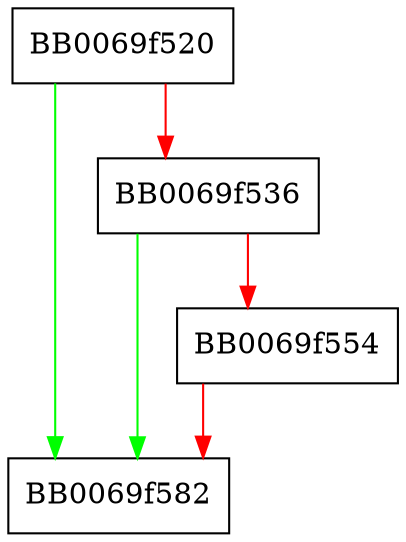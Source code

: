 digraph camellia_256_ofb_newctx {
  node [shape="box"];
  graph [splines=ortho];
  BB0069f520 -> BB0069f582 [color="green"];
  BB0069f520 -> BB0069f536 [color="red"];
  BB0069f536 -> BB0069f582 [color="green"];
  BB0069f536 -> BB0069f554 [color="red"];
  BB0069f554 -> BB0069f582 [color="red"];
}